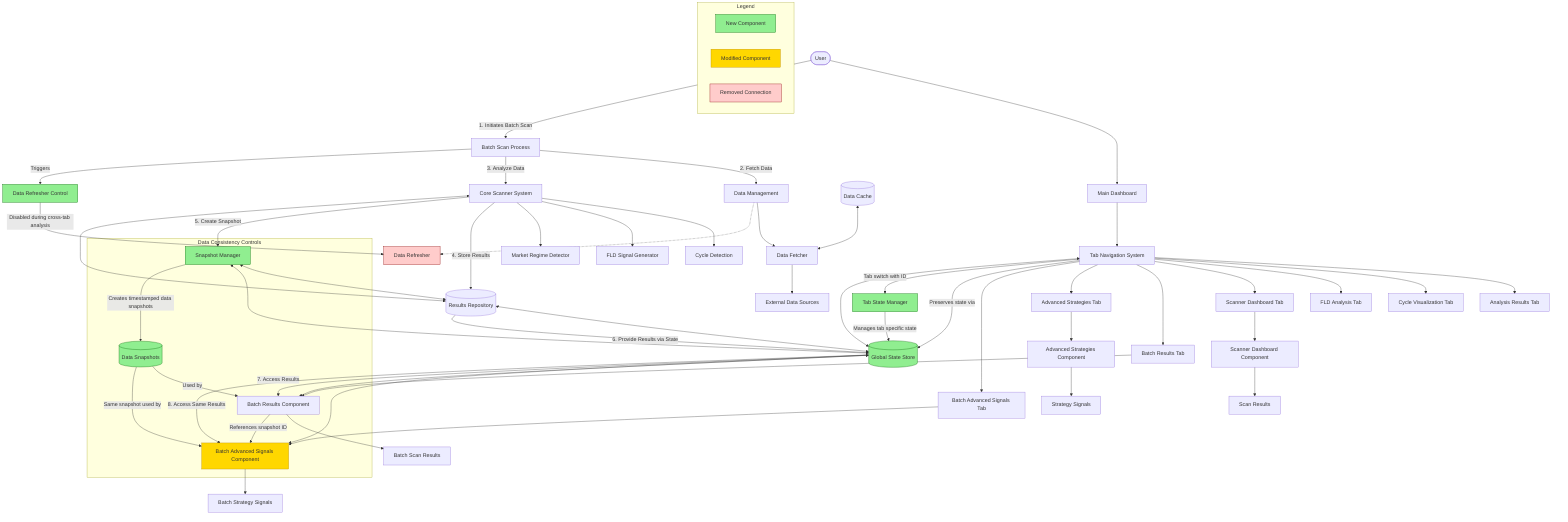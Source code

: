 graph TD
      %% Main Components
      User([User]) --> Dashboard[Main Dashboard]
      Dashboard --> TabNav[Tab Navigation System]
      
      %% State Management - NEW
      GlobalStateStore[(Global State Store)] <--> TabNav
      GlobalStateStore <--> BatchResults
      GlobalStateStore <--> BatchAdvancedSignals
      
      %% Core Analysis Components
      Scanner[Core Scanner System] --> CycleDetection[Cycle Detection]
      Scanner --> FLDSignal[FLD Signal Generator]
      Scanner --> MarketRegime[Market Regime Detector]
      
      %% Data Management - MODIFIED
      DataManager[Data Management] --> DataFetcher[Data Fetcher]
      DataManager -.-> DataRefresher[Data Refresher]
      DataCache[(Data Cache)] <--> DataFetcher
      DataFetcher --> ExternalData[External Data Sources]
      
      %% Results Storage
      ResultsRepo[(Results Repository)] <--> Scanner
      ResultsRepo <--> GlobalStateStore
      
      %% Snapshot System - NEW
      SnapshotManager[Snapshot Manager] <--> ResultsRepo
      SnapshotManager <--> GlobalStateStore
      
      %% Dashboard Tabs & Components
      TabNav --> AnalysisTab[Analysis Results Tab]
      TabNav --> CycleTab[Cycle Visualization Tab]
      TabNav --> FLDTab[FLD Analysis Tab]
      TabNav --> ScannerTab[Scanner Dashboard Tab]
      TabNav --> BatchTab[Batch Results Tab]
      TabNav --> AdvancedTab[Advanced Strategies Tab]
      TabNav --> BatchAdvancedTab[Batch Advanced Signals Tab]
      
      %% Key UI Components
      ScannerTab --> ScannerDashboard[Scanner Dashboard Component]
      ScannerDashboard --> ScanResults[Scan Results]
      BatchTab --> BatchResults[Batch Results Component]
      BatchResults --> BatchScanResults[Batch Scan Results]
      AdvancedTab --> AdvancedStrategies[Advanced Strategies Component]
      AdvancedStrategies --> StrategySignals[Strategy Signals]
      BatchAdvancedTab --> BatchAdvancedSignals[Batch Advanced Signals Component]
      BatchAdvancedSignals --> BatchStrategySignals[Batch Strategy Signals]
      
      %% Data Flow - CORRECTED
      User -- 1. Initiates Batch Scan --> BatchScan[Batch Scan Process]
      BatchScan -- 2. Fetch Data --> DataManager
      BatchScan -- 3. Analyze Data --> Scanner
      Scanner -- 4. Store Results --> ResultsRepo
      Scanner -- 5. Create Snapshot --> SnapshotManager
      ResultsRepo -- 6. Provide Results via State --> GlobalStateStore
      GlobalStateStore -- 7. Access Results --> BatchResults
      GlobalStateStore -- 8. Access Same Results --> BatchAdvancedSignals
      
      %% Cross-Tab Communication - NEW
      TabNav -- "Preserves state via" --> GlobalStateStore
      TabNav -- "Tab switch with ID" --> TabStateManager[Tab State Manager]
      TabStateManager -- "Manages tab specific state" --> GlobalStateStore
      
      %% Data Consistency Mechanism - NEW
      subgraph "Data Consistency Controls"
          SnapshotManager -- "Creates timestamped data snapshots" --> DataSnapshot[(Data Snapshots)]
          DataSnapshot -- "Used by" --> BatchResults
          DataSnapshot -- "Same snapshot used by" --> BatchAdvancedSignals
          BatchResults -- "References snapshot ID" --> BatchAdvancedSignals
      end
      
      %% Data Refresher Control - MODIFIED
      DataRefresherControl[Data Refresher Control] -- "Disabled during cross-tab analysis" --> DataRefresher
      BatchScan -- "Triggers" --> DataRefresherControl
      
      %% Legend
      subgraph "Legend"
          NewComponent[New Component]:::new
          ModifiedComponent[Modified Component]:::modified
          RemovedConnection[Removed Connection]:::removed
      end
      
      classDef new fill:#90EE90,stroke:#006400
      classDef modified fill:#FFD700,stroke:#B8860B
      classDef removed fill:#FFCCCB,stroke:#8B0000
      
      class GlobalStateStore,SnapshotManager,TabStateManager,DataSnapshot,DataRefresherControl new
      class DataRefresher,BatchAdvancedSignals modified
      class DataRefresher removed
